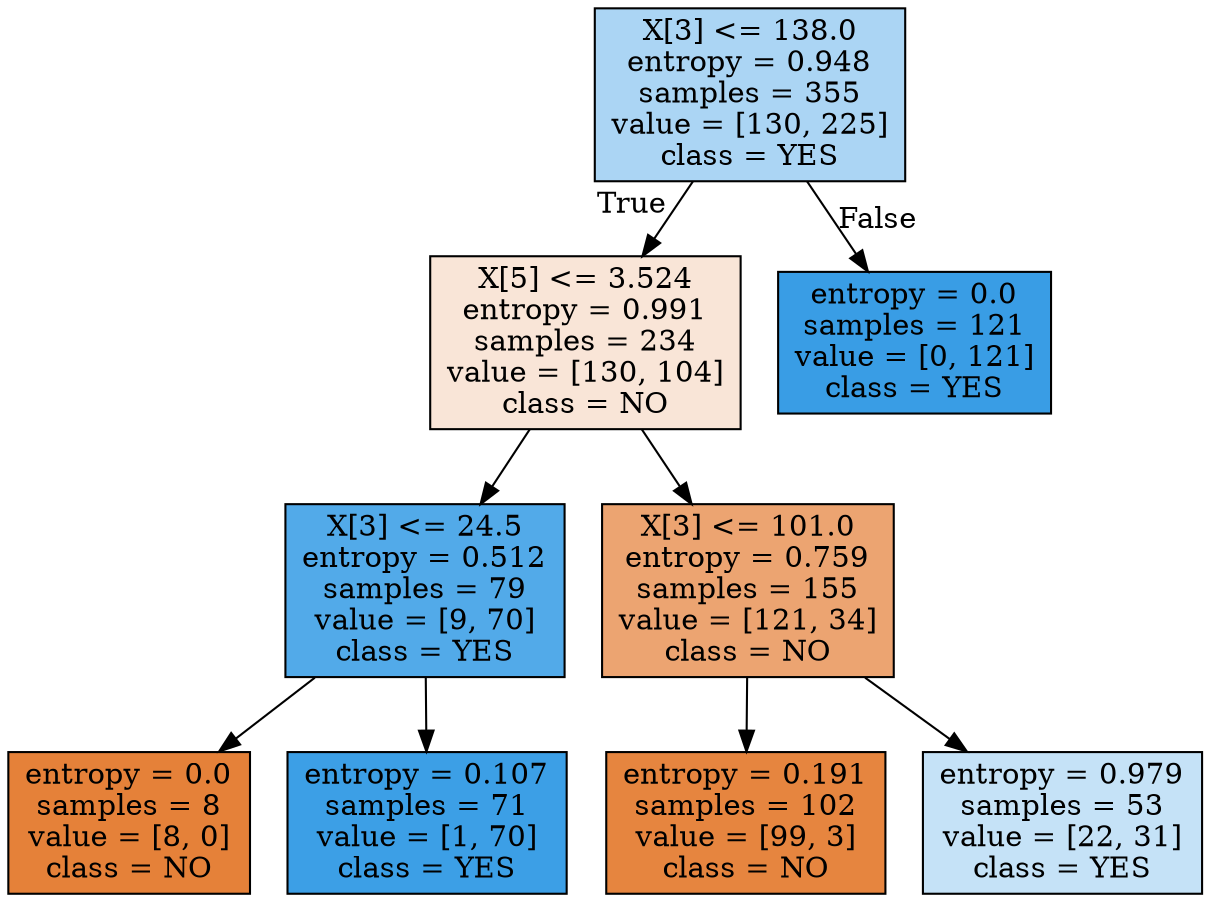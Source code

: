 digraph Tree {
node [shape=box, style="filled", color="black"] ;
0 [label="X[3] <= 138.0\nentropy = 0.948\nsamples = 355\nvalue = [130, 225]\nclass = YES", fillcolor="#399de56c"] ;
1 [label="X[5] <= 3.524\nentropy = 0.991\nsamples = 234\nvalue = [130, 104]\nclass = NO", fillcolor="#e5813933"] ;
0 -> 1 [labeldistance=2.5, labelangle=45, headlabel="True"] ;
2 [label="X[3] <= 24.5\nentropy = 0.512\nsamples = 79\nvalue = [9, 70]\nclass = YES", fillcolor="#399de5de"] ;
1 -> 2 ;
3 [label="entropy = 0.0\nsamples = 8\nvalue = [8, 0]\nclass = NO", fillcolor="#e58139ff"] ;
2 -> 3 ;
4 [label="entropy = 0.107\nsamples = 71\nvalue = [1, 70]\nclass = YES", fillcolor="#399de5fb"] ;
2 -> 4 ;
5 [label="X[3] <= 101.0\nentropy = 0.759\nsamples = 155\nvalue = [121, 34]\nclass = NO", fillcolor="#e58139b7"] ;
1 -> 5 ;
6 [label="entropy = 0.191\nsamples = 102\nvalue = [99, 3]\nclass = NO", fillcolor="#e58139f7"] ;
5 -> 6 ;
7 [label="entropy = 0.979\nsamples = 53\nvalue = [22, 31]\nclass = YES", fillcolor="#399de54a"] ;
5 -> 7 ;
8 [label="entropy = 0.0\nsamples = 121\nvalue = [0, 121]\nclass = YES", fillcolor="#399de5ff"] ;
0 -> 8 [labeldistance=2.5, labelangle=-45, headlabel="False"] ;
}